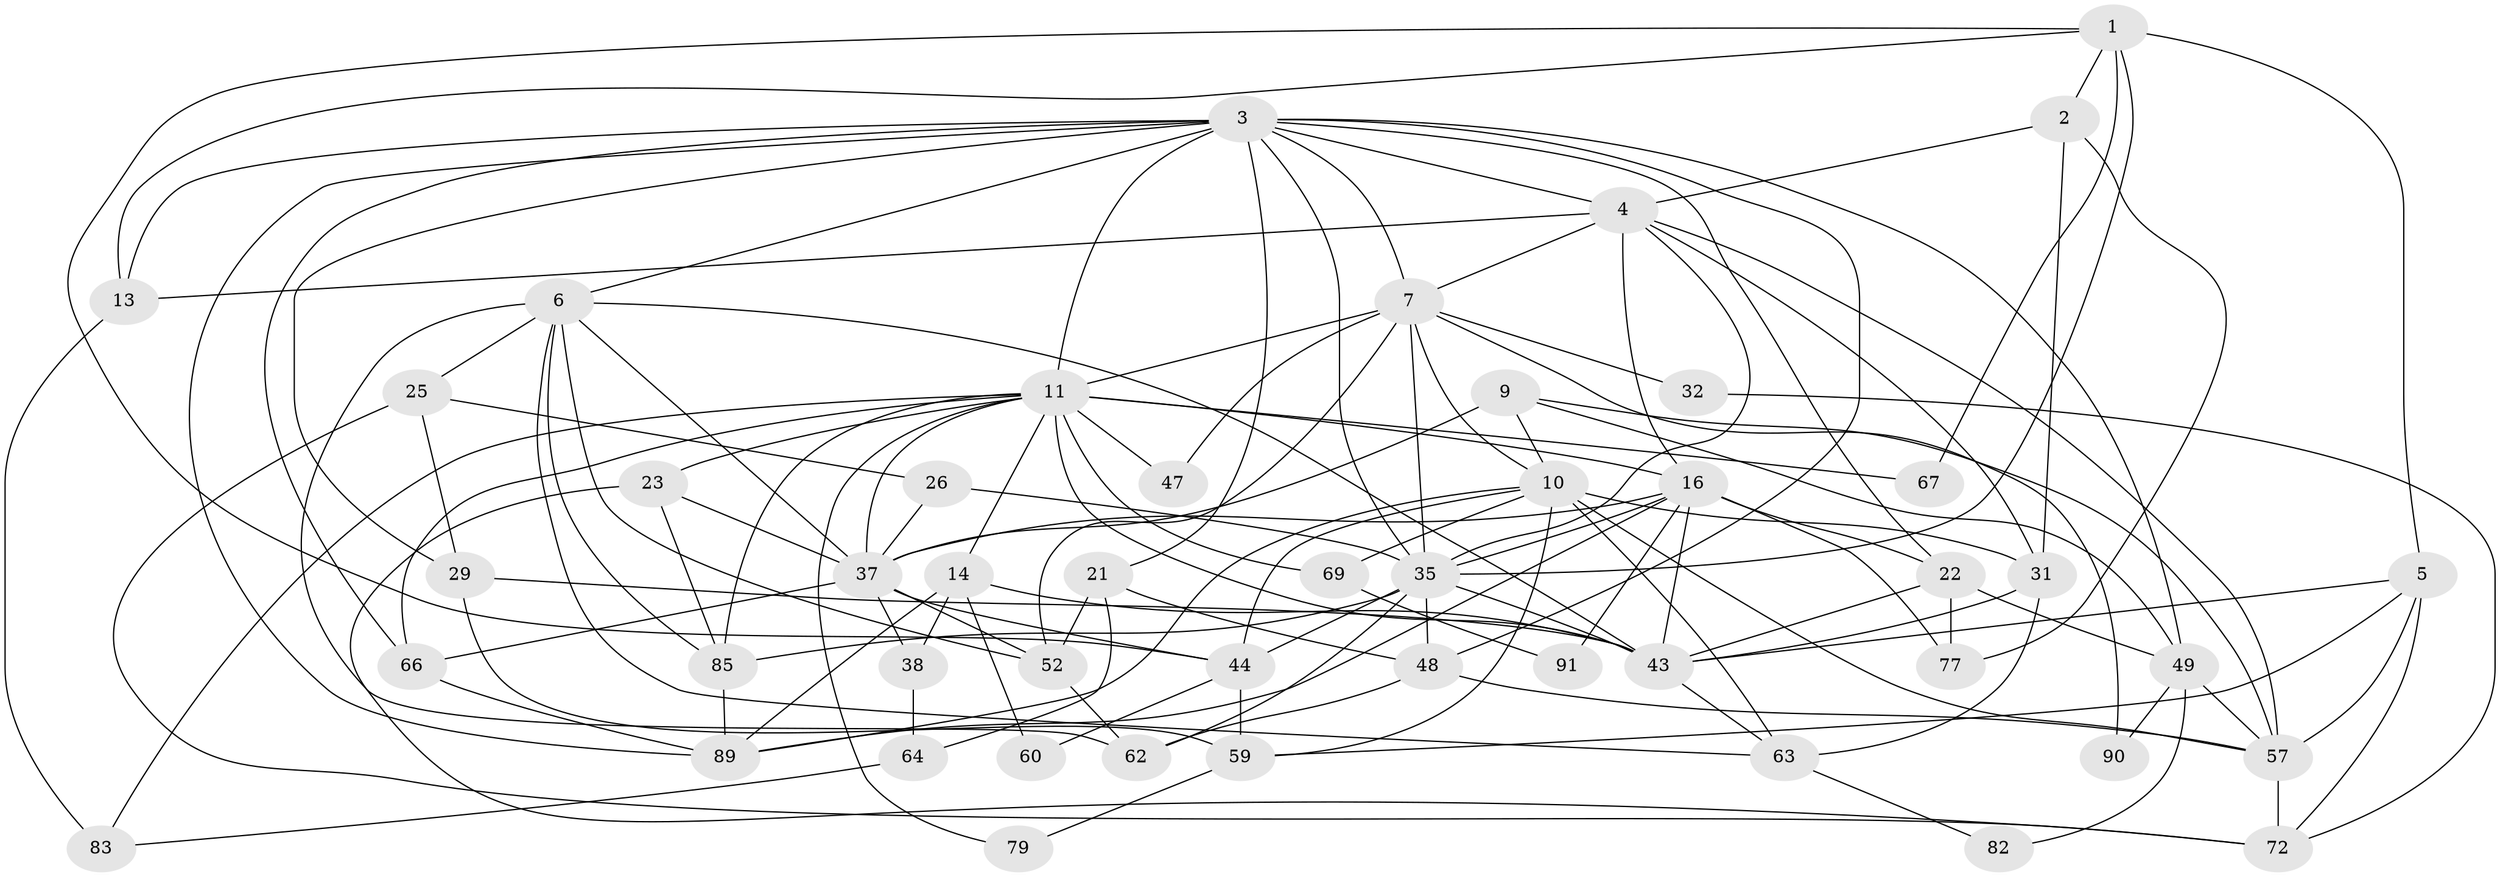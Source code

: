 // original degree distribution, {2: 0.17708333333333334, 4: 0.2708333333333333, 3: 0.19791666666666666, 5: 0.23958333333333334, 6: 0.08333333333333333, 7: 0.010416666666666666, 8: 0.010416666666666666, 11: 0.010416666666666666}
// Generated by graph-tools (version 1.1) at 2025/54/03/05/25 16:54:47]
// undirected, 48 vertices, 126 edges
graph export_dot {
graph [start="1"]
  node [color=gray90,style=filled];
  1 [super="+39"];
  2;
  3 [super="+8"];
  4 [super="+55+42"];
  5 [super="+12"];
  6 [super="+17+76"];
  7 [super="+40+54+65"];
  9 [super="+19"];
  10 [super="+94+46"];
  11 [super="+15+45"];
  13;
  14;
  16 [super="+30+34"];
  21 [super="+28"];
  22 [super="+27"];
  23 [super="+24"];
  25;
  26 [super="+50"];
  29 [super="+78"];
  31 [super="+33"];
  32;
  35 [super="+41"];
  37 [super="+74+56+61"];
  38;
  43 [super="+80+53"];
  44 [super="+92"];
  47;
  48 [super="+71+75"];
  49 [super="+58"];
  52;
  57 [super="+88"];
  59 [super="+70"];
  60;
  62;
  63;
  64;
  66;
  67;
  69;
  72;
  77;
  79;
  82;
  83;
  85;
  89;
  90;
  91;
  1 -- 2;
  1 -- 67;
  1 -- 5;
  1 -- 13;
  1 -- 44;
  1 -- 35;
  2 -- 77;
  2 -- 4;
  2 -- 31;
  3 -- 66;
  3 -- 48 [weight=4];
  3 -- 4;
  3 -- 35;
  3 -- 6;
  3 -- 7;
  3 -- 11 [weight=2];
  3 -- 13;
  3 -- 49;
  3 -- 21 [weight=2];
  3 -- 22;
  3 -- 89;
  3 -- 29;
  4 -- 31;
  4 -- 16 [weight=2];
  4 -- 13;
  4 -- 35;
  4 -- 7 [weight=2];
  4 -- 57;
  5 -- 59;
  5 -- 72;
  5 -- 43;
  5 -- 57;
  6 -- 43;
  6 -- 52;
  6 -- 63;
  6 -- 37;
  6 -- 85;
  6 -- 25;
  6 -- 62;
  7 -- 90;
  7 -- 32;
  7 -- 52;
  7 -- 10;
  7 -- 47;
  7 -- 11;
  7 -- 35 [weight=2];
  9 -- 10;
  9 -- 37;
  9 -- 49 [weight=2];
  9 -- 57;
  10 -- 89;
  10 -- 63;
  10 -- 69;
  10 -- 57;
  10 -- 59;
  10 -- 44;
  10 -- 31;
  11 -- 66;
  11 -- 37 [weight=2];
  11 -- 69;
  11 -- 43 [weight=2];
  11 -- 14;
  11 -- 47;
  11 -- 16;
  11 -- 79;
  11 -- 83;
  11 -- 23;
  11 -- 67;
  11 -- 85;
  13 -- 83;
  14 -- 38;
  14 -- 60;
  14 -- 89;
  14 -- 43;
  16 -- 37;
  16 -- 89;
  16 -- 91;
  16 -- 77;
  16 -- 22;
  16 -- 43;
  16 -- 35;
  21 -- 52;
  21 -- 64;
  21 -- 48;
  22 -- 77;
  22 -- 49;
  22 -- 43;
  23 -- 72;
  23 -- 85;
  23 -- 37;
  25 -- 29;
  25 -- 72;
  25 -- 26;
  26 -- 37;
  26 -- 35 [weight=2];
  29 -- 43 [weight=2];
  29 -- 59;
  31 -- 63;
  31 -- 43;
  32 -- 72;
  35 -- 43 [weight=2];
  35 -- 44;
  35 -- 48;
  35 -- 85;
  35 -- 62;
  37 -- 38;
  37 -- 52;
  37 -- 66;
  37 -- 44 [weight=2];
  38 -- 64;
  43 -- 63;
  44 -- 59;
  44 -- 60;
  48 -- 57;
  48 -- 62;
  49 -- 57;
  49 -- 82;
  49 -- 90;
  52 -- 62;
  57 -- 72;
  59 -- 79;
  63 -- 82;
  64 -- 83;
  66 -- 89;
  69 -- 91;
  85 -- 89;
}

